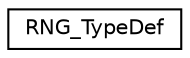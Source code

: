 digraph "Graphical Class Hierarchy"
{
 // LATEX_PDF_SIZE
  edge [fontname="Helvetica",fontsize="10",labelfontname="Helvetica",labelfontsize="10"];
  node [fontname="Helvetica",fontsize="10",shape=record];
  rankdir="LR";
  Node0 [label="RNG_TypeDef",height=0.2,width=0.4,color="black", fillcolor="white", style="filled",URL="$structRNG__TypeDef.html",tooltip="RNG."];
}
